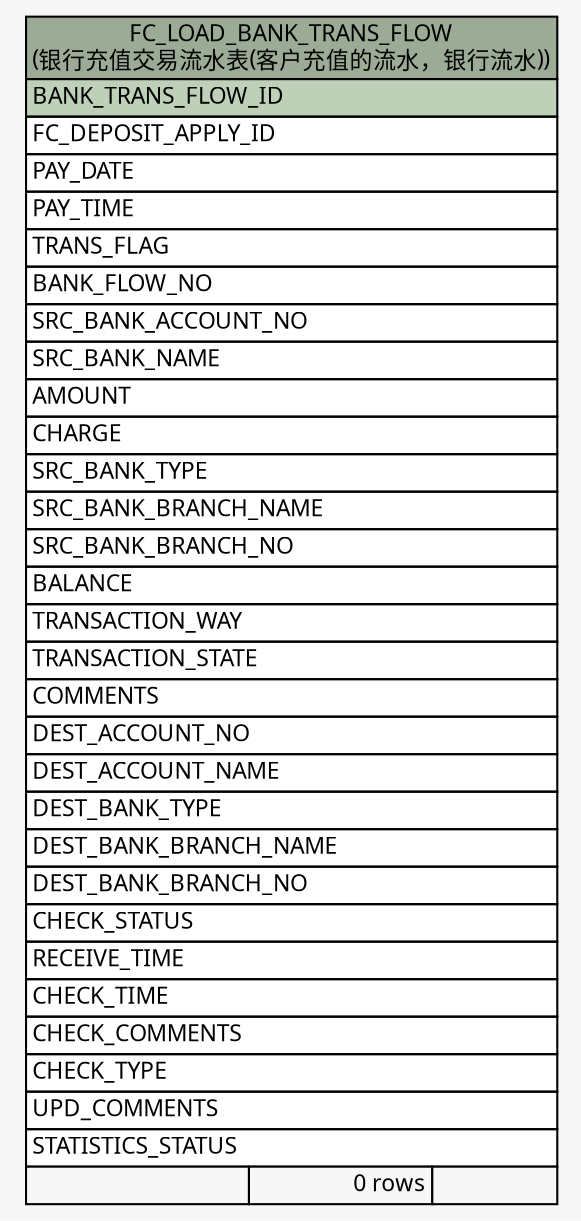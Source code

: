 // dot 2.26.0 on Linux 2.6.32-504.8.1.el6.x86_64
// SchemaSpy rev Unknown
digraph "FC_LOAD_BANK_TRANS_FLOW" {
  graph [
    rankdir="RL"
    bgcolor="#f7f7f7"
    nodesep="0.18"
    ranksep="0.46"
    fontname="Microsoft YaHei"
    fontsize="11"
  ];
  node [
    fontname="Microsoft YaHei"
    fontsize="11"
    shape="plaintext"
  ];
  edge [
    arrowsize="0.8"
  ];
  "FC_LOAD_BANK_TRANS_FLOW" [
    label=<
    <TABLE BORDER="0" CELLBORDER="1" CELLSPACING="0" BGCOLOR="#ffffff">
      <TR><TD COLSPAN="3" BGCOLOR="#9bab96" ALIGN="CENTER">FC_LOAD_BANK_TRANS_FLOW<br/>(银行充值交易流水表(客户充值的流水，银行流水))</TD></TR>
      <TR><TD PORT="BANK_TRANS_FLOW_ID" COLSPAN="3" BGCOLOR="#bed1b8" ALIGN="LEFT">BANK_TRANS_FLOW_ID</TD></TR>
      <TR><TD PORT="FC_DEPOSIT_APPLY_ID" COLSPAN="3" ALIGN="LEFT">FC_DEPOSIT_APPLY_ID</TD></TR>
      <TR><TD PORT="PAY_DATE" COLSPAN="3" ALIGN="LEFT">PAY_DATE</TD></TR>
      <TR><TD PORT="PAY_TIME" COLSPAN="3" ALIGN="LEFT">PAY_TIME</TD></TR>
      <TR><TD PORT="TRANS_FLAG" COLSPAN="3" ALIGN="LEFT">TRANS_FLAG</TD></TR>
      <TR><TD PORT="BANK_FLOW_NO" COLSPAN="3" ALIGN="LEFT">BANK_FLOW_NO</TD></TR>
      <TR><TD PORT="SRC_BANK_ACCOUNT_NO" COLSPAN="3" ALIGN="LEFT">SRC_BANK_ACCOUNT_NO</TD></TR>
      <TR><TD PORT="SRC_BANK_NAME" COLSPAN="3" ALIGN="LEFT">SRC_BANK_NAME</TD></TR>
      <TR><TD PORT="AMOUNT" COLSPAN="3" ALIGN="LEFT">AMOUNT</TD></TR>
      <TR><TD PORT="CHARGE" COLSPAN="3" ALIGN="LEFT">CHARGE</TD></TR>
      <TR><TD PORT="SRC_BANK_TYPE" COLSPAN="3" ALIGN="LEFT">SRC_BANK_TYPE</TD></TR>
      <TR><TD PORT="SRC_BANK_BRANCH_NAME" COLSPAN="3" ALIGN="LEFT">SRC_BANK_BRANCH_NAME</TD></TR>
      <TR><TD PORT="SRC_BANK_BRANCH_NO" COLSPAN="3" ALIGN="LEFT">SRC_BANK_BRANCH_NO</TD></TR>
      <TR><TD PORT="BALANCE" COLSPAN="3" ALIGN="LEFT">BALANCE</TD></TR>
      <TR><TD PORT="TRANSACTION_WAY" COLSPAN="3" ALIGN="LEFT">TRANSACTION_WAY</TD></TR>
      <TR><TD PORT="TRANSACTION_STATE" COLSPAN="3" ALIGN="LEFT">TRANSACTION_STATE</TD></TR>
      <TR><TD PORT="COMMENTS" COLSPAN="3" ALIGN="LEFT">COMMENTS</TD></TR>
      <TR><TD PORT="DEST_ACCOUNT_NO" COLSPAN="3" ALIGN="LEFT">DEST_ACCOUNT_NO</TD></TR>
      <TR><TD PORT="DEST_ACCOUNT_NAME" COLSPAN="3" ALIGN="LEFT">DEST_ACCOUNT_NAME</TD></TR>
      <TR><TD PORT="DEST_BANK_TYPE" COLSPAN="3" ALIGN="LEFT">DEST_BANK_TYPE</TD></TR>
      <TR><TD PORT="DEST_BANK_BRANCH_NAME" COLSPAN="3" ALIGN="LEFT">DEST_BANK_BRANCH_NAME</TD></TR>
      <TR><TD PORT="DEST_BANK_BRANCH_NO" COLSPAN="3" ALIGN="LEFT">DEST_BANK_BRANCH_NO</TD></TR>
      <TR><TD PORT="CHECK_STATUS" COLSPAN="3" ALIGN="LEFT">CHECK_STATUS</TD></TR>
      <TR><TD PORT="RECEIVE_TIME" COLSPAN="3" ALIGN="LEFT">RECEIVE_TIME</TD></TR>
      <TR><TD PORT="CHECK_TIME" COLSPAN="3" ALIGN="LEFT">CHECK_TIME</TD></TR>
      <TR><TD PORT="CHECK_COMMENTS" COLSPAN="3" ALIGN="LEFT">CHECK_COMMENTS</TD></TR>
      <TR><TD PORT="CHECK_TYPE" COLSPAN="3" ALIGN="LEFT">CHECK_TYPE</TD></TR>
      <TR><TD PORT="UPD_COMMENTS" COLSPAN="3" ALIGN="LEFT">UPD_COMMENTS</TD></TR>
      <TR><TD PORT="STATISTICS_STATUS" COLSPAN="3" ALIGN="LEFT">STATISTICS_STATUS</TD></TR>
      <TR><TD ALIGN="LEFT" BGCOLOR="#f7f7f7">  </TD><TD ALIGN="RIGHT" BGCOLOR="#f7f7f7">0 rows</TD><TD ALIGN="RIGHT" BGCOLOR="#f7f7f7">  </TD></TR>
    </TABLE>>
    URL="tables/FC_LOAD_BANK_TRANS_FLOW.html"
    tooltip="FC_LOAD_BANK_TRANS_FLOW"
  ];
}
